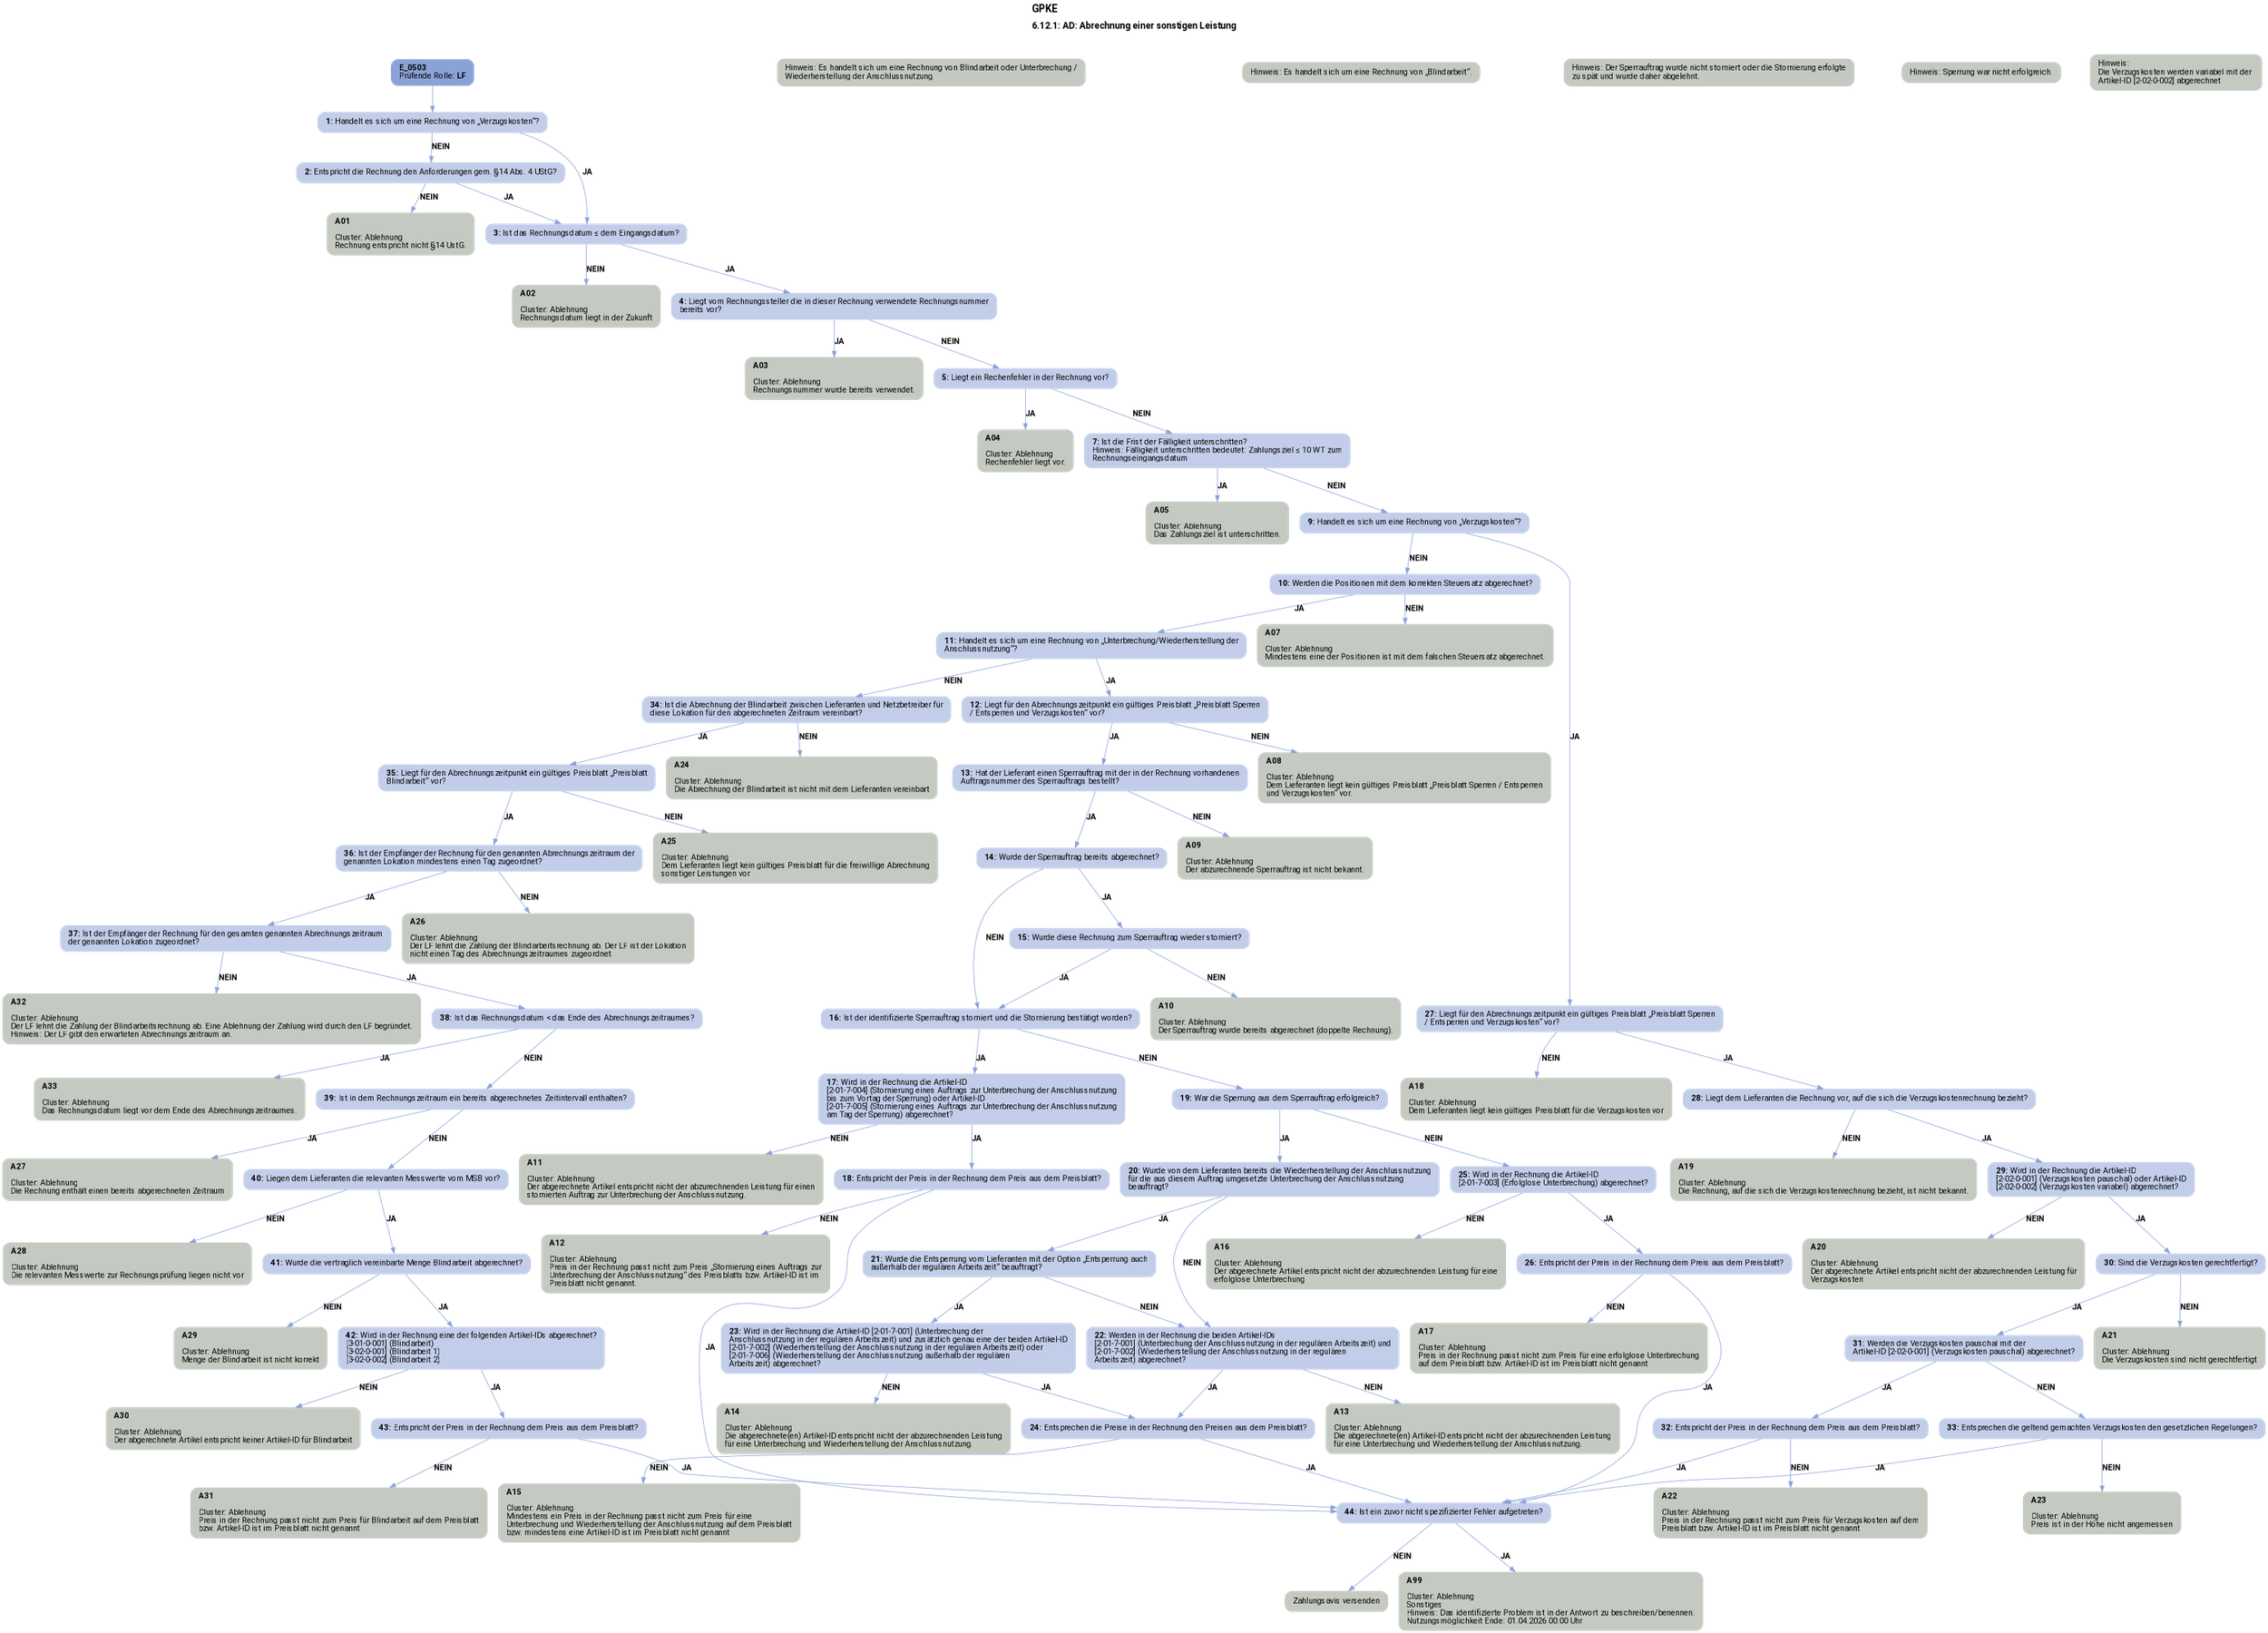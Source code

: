 digraph D {
    labelloc="t";
    label=<<B><FONT POINT-SIZE="18">GPKE</FONT></B><BR align="left"/><BR/><B><FONT POINT-SIZE="16">6.12.1: AD: Abrechnung einer sonstigen Leistung</FONT></B><BR align="left"/><BR/><BR/><BR/>>;
    ratio="compress";
    concentrate=true;
    pack=true;
    rankdir=TB;
    packmode="array";
    size="20,20";
    fontsize=12;
    "Start" [margin="0.2,0.12", shape=box, style="filled,rounded", penwidth=0.0, fillcolor="#8ba2d7", label=<<B>E_0503</B><BR align="left"/><FONT>Prüfende Rolle: <B>LF</B></FONT><BR align="center"/>>, fontname="Roboto, sans-serif"];
    "1" [margin="0.2,0.12", shape=box, style="filled,rounded", penwidth=0.0, fillcolor="#c2cee9", label=<<B>1: </B>Handelt es sich um eine Rechnung von „Verzugskosten“?<BR align="left"/>>, fontname="Roboto, sans-serif"];
    "2" [margin="0.2,0.12", shape=box, style="filled,rounded", penwidth=0.0, fillcolor="#c2cee9", label=<<B>2: </B>Entspricht die Rechnung den Anforderungen gem. §14 Abs. 4 UStG?<BR align="left"/>>, fontname="Roboto, sans-serif"];
    "A01" [margin="0.2,0.12", shape=box, style="filled,rounded", penwidth=0.0, fillcolor="#c4cac1", label=<<B>A01</B><BR align="left"/><BR align="left"/><FONT>Cluster: Ablehnung<BR align="left"/>Rechnung entspricht nicht §14 UstG.<BR align="left"/></FONT>>, fontname="Roboto, sans-serif"];
    "3" [margin="0.2,0.12", shape=box, style="filled,rounded", penwidth=0.0, fillcolor="#c2cee9", label=<<B>3: </B>Ist das Rechnungsdatum ≤ dem Eingangsdatum?<BR align="left"/>>, fontname="Roboto, sans-serif"];
    "A02" [margin="0.2,0.12", shape=box, style="filled,rounded", penwidth=0.0, fillcolor="#c4cac1", label=<<B>A02</B><BR align="left"/><BR align="left"/><FONT>Cluster: Ablehnung<BR align="left"/>Rechnungsdatum liegt in der Zukunft<BR align="left"/></FONT>>, fontname="Roboto, sans-serif"];
    "4" [margin="0.2,0.12", shape=box, style="filled,rounded", penwidth=0.0, fillcolor="#c2cee9", label=<<B>4: </B>Liegt vom Rechnungssteller die in dieser Rechnung verwendete Rechnungsnummer<BR align="left"/>bereits vor?<BR align="left"/>>, fontname="Roboto, sans-serif"];
    "A03" [margin="0.2,0.12", shape=box, style="filled,rounded", penwidth=0.0, fillcolor="#c4cac1", label=<<B>A03</B><BR align="left"/><BR align="left"/><FONT>Cluster: Ablehnung<BR align="left"/>Rechnungsnummer wurde bereits verwendet.<BR align="left"/></FONT>>, fontname="Roboto, sans-serif"];
    "5" [margin="0.2,0.12", shape=box, style="filled,rounded", penwidth=0.0, fillcolor="#c2cee9", label=<<B>5: </B>Liegt ein Rechenfehler in der Rechnung vor?<BR align="left"/>>, fontname="Roboto, sans-serif"];
    "A04" [margin="0.2,0.12", shape=box, style="filled,rounded", penwidth=0.0, fillcolor="#c4cac1", label=<<B>A04</B><BR align="left"/><BR align="left"/><FONT>Cluster: Ablehnung<BR align="left"/>Rechenfehler liegt vor.<BR align="left"/></FONT>>, fontname="Roboto, sans-serif"];
    "7" [margin="0.2,0.12", shape=box, style="filled,rounded", penwidth=0.0, fillcolor="#c2cee9", label=<<B>7: </B>Ist die Frist der Fälligkeit unterschritten?<BR align="left"/>Hinweis: Fälligkeit unterschritten bedeutet: Zahlungsziel ≤ 10 WT zum<BR align="left"/>Rechnungseingangsdatum<BR align="left"/>>, fontname="Roboto, sans-serif"];
    "A05" [margin="0.2,0.12", shape=box, style="filled,rounded", penwidth=0.0, fillcolor="#c4cac1", label=<<B>A05</B><BR align="left"/><BR align="left"/><FONT>Cluster: Ablehnung<BR align="left"/>Das Zahlungsziel ist unterschritten.<BR align="left"/></FONT>>, fontname="Roboto, sans-serif"];
    "9" [margin="0.2,0.12", shape=box, style="filled,rounded", penwidth=0.0, fillcolor="#c2cee9", label=<<B>9: </B>Handelt es sich um eine Rechnung von „Verzugskosten“?<BR align="left"/>>, fontname="Roboto, sans-serif"];
    "Hinweis: Es handelt sich um eine Rechnung von Blindarbeit oder Unterbrechung / Wiederherstellung der Anschlussnutzung." [margin="0.2,0.12", shape=box, style="filled,rounded", penwidth=0.0, fillcolor="#c4cac1", label=<<FONT>Hinweis: Es handelt sich um eine Rechnung von Blindarbeit oder Unterbrechung /<BR align="left"/>Wiederherstellung der Anschlussnutzung.<BR align="left"/></FONT>>, fontname="Roboto, sans-serif"];
    "10" [margin="0.2,0.12", shape=box, style="filled,rounded", penwidth=0.0, fillcolor="#c2cee9", label=<<B>10: </B>Werden die Positionen mit dem korrekten Steuersatz abgerechnet?<BR align="left"/>>, fontname="Roboto, sans-serif"];
    "A07" [margin="0.2,0.12", shape=box, style="filled,rounded", penwidth=0.0, fillcolor="#c4cac1", label=<<B>A07</B><BR align="left"/><BR align="left"/><FONT>Cluster: Ablehnung<BR align="left"/>Mindestens eine der Positionen ist mit dem falschen Steuersatz abgerechnet.<BR align="left"/></FONT>>, fontname="Roboto, sans-serif"];
    "11" [margin="0.2,0.12", shape=box, style="filled,rounded", penwidth=0.0, fillcolor="#c2cee9", label=<<B>11: </B>Handelt es sich um eine Rechnung von „Unterbrechung/Wiederherstellung der<BR align="left"/>Anschlussnutzung“?<BR align="left"/>>, fontname="Roboto, sans-serif"];
    "Hinweis: Es handelt sich um eine Rechnung von „Blindarbeit“." [margin="0.2,0.12", shape=box, style="filled,rounded", penwidth=0.0, fillcolor="#c4cac1", label=<<FONT>Hinweis: Es handelt sich um eine Rechnung von „Blindarbeit“.<BR align="left"/></FONT>>, fontname="Roboto, sans-serif"];
    "12" [margin="0.2,0.12", shape=box, style="filled,rounded", penwidth=0.0, fillcolor="#c2cee9", label=<<B>12: </B>Liegt für den Abrechnungszeitpunkt ein gültiges Preisblatt „Preisblatt Sperren<BR align="left"/>/ Entsperren und Verzugskosten“ vor?<BR align="left"/>>, fontname="Roboto, sans-serif"];
    "A08" [margin="0.2,0.12", shape=box, style="filled,rounded", penwidth=0.0, fillcolor="#c4cac1", label=<<B>A08</B><BR align="left"/><BR align="left"/><FONT>Cluster: Ablehnung<BR align="left"/>Dem Lieferanten liegt kein gültiges Preisblatt „Preisblatt Sperren / Entsperren<BR align="left"/>und Verzugskosten“ vor.<BR align="left"/></FONT>>, fontname="Roboto, sans-serif"];
    "13" [margin="0.2,0.12", shape=box, style="filled,rounded", penwidth=0.0, fillcolor="#c2cee9", label=<<B>13: </B>Hat der Lieferant einen Sperrauftrag mit der in der Rechnung vorhandenen<BR align="left"/>Auftragsnummer des Sperrauftrags bestellt?<BR align="left"/>>, fontname="Roboto, sans-serif"];
    "A09" [margin="0.2,0.12", shape=box, style="filled,rounded", penwidth=0.0, fillcolor="#c4cac1", label=<<B>A09</B><BR align="left"/><BR align="left"/><FONT>Cluster: Ablehnung<BR align="left"/>Der abzurechnende Sperrauftrag ist nicht bekannt.<BR align="left"/></FONT>>, fontname="Roboto, sans-serif"];
    "14" [margin="0.2,0.12", shape=box, style="filled,rounded", penwidth=0.0, fillcolor="#c2cee9", label=<<B>14: </B>Wurde der Sperrauftrag bereits abgerechnet?<BR align="left"/>>, fontname="Roboto, sans-serif"];
    "15" [margin="0.2,0.12", shape=box, style="filled,rounded", penwidth=0.0, fillcolor="#c2cee9", label=<<B>15: </B>Wurde diese Rechnung zum Sperrauftrag wieder storniert?<BR align="left"/>>, fontname="Roboto, sans-serif"];
    "A10" [margin="0.2,0.12", shape=box, style="filled,rounded", penwidth=0.0, fillcolor="#c4cac1", label=<<B>A10</B><BR align="left"/><BR align="left"/><FONT>Cluster: Ablehnung<BR align="left"/>Der Sperrauftrag wurde bereits abgerechnet (doppelte Rechnung).<BR align="left"/></FONT>>, fontname="Roboto, sans-serif"];
    "16" [margin="0.2,0.12", shape=box, style="filled,rounded", penwidth=0.0, fillcolor="#c2cee9", label=<<B>16: </B>Ist der identifizierte Sperrauftrag storniert und die Stornierung bestätigt worden?<BR align="left"/>>, fontname="Roboto, sans-serif"];
    "Hinweis: Der Sperrauftrag wurde nicht storniert oder die Stornierung erfolgte zu spät und wurde daher abgelehnt." [margin="0.2,0.12", shape=box, style="filled,rounded", penwidth=0.0, fillcolor="#c4cac1", label=<<FONT>Hinweis: Der Sperrauftrag wurde nicht storniert oder die Stornierung erfolgte<BR align="left"/>zu spät und wurde daher abgelehnt.<BR align="left"/></FONT>>, fontname="Roboto, sans-serif"];
    "17" [margin="0.2,0.12", shape=box, style="filled,rounded", penwidth=0.0, fillcolor="#c2cee9", label=<<B>17: </B>Wird in der Rechnung die Artikel-ID<BR align="left"/>[2-01-7-004] (Stornierung eines Auftrags zur Unterbrechung der Anschlussnutzung<BR align="left"/>bis zum Vortag der Sperrung) oder Artikel-ID<BR align="left"/>[2-01-7-005] (Stornierung eines Auftrags zur Unterbrechung der Anschlussnutzung<BR align="left"/>am Tag der Sperrung) abgerechnet?<BR align="left"/>>, fontname="Roboto, sans-serif"];
    "A11" [margin="0.2,0.12", shape=box, style="filled,rounded", penwidth=0.0, fillcolor="#c4cac1", label=<<B>A11</B><BR align="left"/><BR align="left"/><FONT>Cluster: Ablehnung<BR align="left"/>Der abgerechnete Artikel entspricht nicht der abzurechnenden Leistung für einen<BR align="left"/>stornierten Auftrag zur Unterbrechung der Anschlussnutzung.<BR align="left"/></FONT>>, fontname="Roboto, sans-serif"];
    "18" [margin="0.2,0.12", shape=box, style="filled,rounded", penwidth=0.0, fillcolor="#c2cee9", label=<<B>18: </B>Entspricht der Preis in der Rechnung dem Preis aus dem Preisblatt?<BR align="left"/>>, fontname="Roboto, sans-serif"];
    "A12" [margin="0.2,0.12", shape=box, style="filled,rounded", penwidth=0.0, fillcolor="#c4cac1", label=<<B>A12</B><BR align="left"/><BR align="left"/><FONT>Cluster: Ablehnung<BR align="left"/>Preis in der Rechnung passt nicht zum Preis „Stornierung eines Auftrags zur<BR align="left"/>Unterbrechung der Anschlussnutzung“ des Preisblatts bzw. Artikel-ID ist im<BR align="left"/>Preisblatt nicht genannt.<BR align="left"/></FONT>>, fontname="Roboto, sans-serif"];
    "19" [margin="0.2,0.12", shape=box, style="filled,rounded", penwidth=0.0, fillcolor="#c2cee9", label=<<B>19: </B>War die Sperrung aus dem Sperrauftrag erfolgreich?<BR align="left"/>>, fontname="Roboto, sans-serif"];
    "Hinweis: Sperrung war nicht erfolgreich." [margin="0.2,0.12", shape=box, style="filled,rounded", penwidth=0.0, fillcolor="#c4cac1", label=<<FONT>Hinweis: Sperrung war nicht erfolgreich.<BR align="left"/></FONT>>, fontname="Roboto, sans-serif"];
    "20" [margin="0.2,0.12", shape=box, style="filled,rounded", penwidth=0.0, fillcolor="#c2cee9", label=<<B>20: </B>Wurde von dem Lieferanten bereits die Wiederherstellung der Anschlussnutzung<BR align="left"/>für die aus diesem Auftrag umgesetzte Unterbrechung der Anschlussnutzung<BR align="left"/>beauftragt?<BR align="left"/>>, fontname="Roboto, sans-serif"];
    "21" [margin="0.2,0.12", shape=box, style="filled,rounded", penwidth=0.0, fillcolor="#c2cee9", label=<<B>21: </B>Wurde die Entsperrung vom Lieferanten mit der Option „Entsperrung auch<BR align="left"/>außerhalb der regulären Arbeitszeit“ beauftragt?<BR align="left"/>>, fontname="Roboto, sans-serif"];
    "22" [margin="0.2,0.12", shape=box, style="filled,rounded", penwidth=0.0, fillcolor="#c2cee9", label=<<B>22: </B>Werden in der Rechnung die beiden Artikel-IDs<BR align="left"/>[2-01-7-001] (Unterbrechung der Anschlussnutzung in der regulären Arbeitszeit) und<BR align="left"/>[2-01-7-002] (Wiederherstellung der Anschlussnutzung in der regulären<BR align="left"/>Arbeitszeit) abgerechnet?<BR align="left"/>>, fontname="Roboto, sans-serif"];
    "A13" [margin="0.2,0.12", shape=box, style="filled,rounded", penwidth=0.0, fillcolor="#c4cac1", label=<<B>A13</B><BR align="left"/><BR align="left"/><FONT>Cluster: Ablehnung<BR align="left"/>Die abgerechnete(en) Artikel-ID entspricht nicht der abzurechnenden Leistung<BR align="left"/>für eine Unterbrechung und Wiederherstellung der Anschlussnutzung.<BR align="left"/></FONT>>, fontname="Roboto, sans-serif"];
    "23" [margin="0.2,0.12", shape=box, style="filled,rounded", penwidth=0.0, fillcolor="#c2cee9", label=<<B>23: </B>Wird in der Rechnung die Artikel-ID [2-01-7-001] (Unterbrechung der<BR align="left"/>Anschlussnutzung in der regulären Arbeitszeit) und zusätzlich genau eine der beiden Artikel-ID<BR align="left"/>[2-01-7-002] (Wiederherstellung der Anschlussnutzung in der regulären Arbeitszeit) oder<BR align="left"/>[2-01-7-006] (Wiederherstellung der Anschlussnutzung außerhalb der regulären<BR align="left"/>Arbeitszeit) abgerechnet?<BR align="left"/>>, fontname="Roboto, sans-serif"];
    "A14" [margin="0.2,0.12", shape=box, style="filled,rounded", penwidth=0.0, fillcolor="#c4cac1", label=<<B>A14</B><BR align="left"/><BR align="left"/><FONT>Cluster: Ablehnung<BR align="left"/>Die abgerechnete(en) Artikel-ID entspricht nicht der abzurechnenden Leistung<BR align="left"/>für eine Unterbrechung und Wiederherstellung der Anschlussnutzung.<BR align="left"/></FONT>>, fontname="Roboto, sans-serif"];
    "24" [margin="0.2,0.12", shape=box, style="filled,rounded", penwidth=0.0, fillcolor="#c2cee9", label=<<B>24: </B>Entsprechen die Preise in der Rechnung den Preisen aus dem Preisblatt?<BR align="left"/>>, fontname="Roboto, sans-serif"];
    "A15" [margin="0.2,0.12", shape=box, style="filled,rounded", penwidth=0.0, fillcolor="#c4cac1", label=<<B>A15</B><BR align="left"/><BR align="left"/><FONT>Cluster: Ablehnung<BR align="left"/>Mindestens ein Preis in der Rechnung passt nicht zum Preis für eine<BR align="left"/>Unterbrechung und Wiederherstellung der Anschlussnutzung auf dem Preisblatt<BR align="left"/>bzw. mindestens eine Artikel-ID ist im Preisblatt nicht genannt<BR align="left"/></FONT>>, fontname="Roboto, sans-serif"];
    "25" [margin="0.2,0.12", shape=box, style="filled,rounded", penwidth=0.0, fillcolor="#c2cee9", label=<<B>25: </B>Wird in der Rechnung die Artikel-ID<BR align="left"/>[2-01-7-003] (Erfolglose Unterbrechung) abgerechnet?<BR align="left"/>>, fontname="Roboto, sans-serif"];
    "A16" [margin="0.2,0.12", shape=box, style="filled,rounded", penwidth=0.0, fillcolor="#c4cac1", label=<<B>A16</B><BR align="left"/><BR align="left"/><FONT>Cluster: Ablehnung<BR align="left"/>Der abgerechnete Artikel entspricht nicht der abzurechnenden Leistung für eine<BR align="left"/>erfolglose Unterbrechung<BR align="left"/></FONT>>, fontname="Roboto, sans-serif"];
    "26" [margin="0.2,0.12", shape=box, style="filled,rounded", penwidth=0.0, fillcolor="#c2cee9", label=<<B>26: </B>Entspricht der Preis in der Rechnung dem Preis aus dem Preisblatt?<BR align="left"/>>, fontname="Roboto, sans-serif"];
    "A17" [margin="0.2,0.12", shape=box, style="filled,rounded", penwidth=0.0, fillcolor="#c4cac1", label=<<B>A17</B><BR align="left"/><BR align="left"/><FONT>Cluster: Ablehnung<BR align="left"/>Preis in der Rechnung passt nicht zum Preis für eine erfolglose Unterbrechung<BR align="left"/>auf dem Preisblatt bzw. Artikel-ID ist im Preisblatt nicht genannt<BR align="left"/></FONT>>, fontname="Roboto, sans-serif"];
    "27" [margin="0.2,0.12", shape=box, style="filled,rounded", penwidth=0.0, fillcolor="#c2cee9", label=<<B>27: </B>Liegt für den Abrechnungszeitpunkt ein gültiges Preisblatt „Preisblatt Sperren<BR align="left"/>/ Entsperren und Verzugskosten“ vor?<BR align="left"/>>, fontname="Roboto, sans-serif"];
    "A18" [margin="0.2,0.12", shape=box, style="filled,rounded", penwidth=0.0, fillcolor="#c4cac1", label=<<B>A18</B><BR align="left"/><BR align="left"/><FONT>Cluster: Ablehnung<BR align="left"/>Dem Lieferanten liegt kein gültiges Preisblatt für die Verzugskosten vor<BR align="left"/></FONT>>, fontname="Roboto, sans-serif"];
    "28" [margin="0.2,0.12", shape=box, style="filled,rounded", penwidth=0.0, fillcolor="#c2cee9", label=<<B>28: </B>Liegt dem Lieferanten die Rechnung vor, auf die sich die Verzugskostenrechnung bezieht?<BR align="left"/>>, fontname="Roboto, sans-serif"];
    "A19" [margin="0.2,0.12", shape=box, style="filled,rounded", penwidth=0.0, fillcolor="#c4cac1", label=<<B>A19</B><BR align="left"/><BR align="left"/><FONT>Cluster: Ablehnung<BR align="left"/>Die Rechnung, auf die sich die Verzugskostenrechnung bezieht, ist nicht bekannt.<BR align="left"/></FONT>>, fontname="Roboto, sans-serif"];
    "29" [margin="0.2,0.12", shape=box, style="filled,rounded", penwidth=0.0, fillcolor="#c2cee9", label=<<B>29: </B>Wird in der Rechnung die Artikel-ID<BR align="left"/>[2-02-0-001] (Verzugskosten pauschal) oder Artikel-ID<BR align="left"/>[2-02-0-002] (Verzugskosten variabel) abgerechnet?<BR align="left"/>>, fontname="Roboto, sans-serif"];
    "A20" [margin="0.2,0.12", shape=box, style="filled,rounded", penwidth=0.0, fillcolor="#c4cac1", label=<<B>A20</B><BR align="left"/><BR align="left"/><FONT>Cluster: Ablehnung<BR align="left"/>Der abgerechnete Artikel entspricht nicht der abzurechnenden Leistung für<BR align="left"/>Verzugskosten<BR align="left"/></FONT>>, fontname="Roboto, sans-serif"];
    "30" [margin="0.2,0.12", shape=box, style="filled,rounded", penwidth=0.0, fillcolor="#c2cee9", label=<<B>30: </B>Sind die Verzugskosten gerechtfertigt?<BR align="left"/>>, fontname="Roboto, sans-serif"];
    "A21" [margin="0.2,0.12", shape=box, style="filled,rounded", penwidth=0.0, fillcolor="#c4cac1", label=<<B>A21</B><BR align="left"/><BR align="left"/><FONT>Cluster: Ablehnung<BR align="left"/>Die Verzugskosten sind nicht gerechtfertigt<BR align="left"/></FONT>>, fontname="Roboto, sans-serif"];
    "31" [margin="0.2,0.12", shape=box, style="filled,rounded", penwidth=0.0, fillcolor="#c2cee9", label=<<B>31: </B>Werden die Verzugskosten pauschal mit der<BR align="left"/>Artikel-ID [2-02-0-001] (Verzugskosten pauschal) abgerechnet?<BR align="left"/>>, fontname="Roboto, sans-serif"];
    "Hinweis:
Die Verzugskosten werden variabel mit der 
Artikel-ID [2-02-0-002] abgerechnet" [margin="0.2,0.12", shape=box, style="filled,rounded", penwidth=0.0, fillcolor="#c4cac1", label=<<FONT>Hinweis:<BR align="left"/>Die Verzugskosten werden variabel mit der <BR align="left"/>Artikel-ID [2-02-0-002] abgerechnet<BR align="left"/></FONT>>, fontname="Roboto, sans-serif"];
    "32" [margin="0.2,0.12", shape=box, style="filled,rounded", penwidth=0.0, fillcolor="#c2cee9", label=<<B>32: </B>Entspricht der Preis in der Rechnung dem Preis aus dem Preisblatt?<BR align="left"/>>, fontname="Roboto, sans-serif"];
    "A22" [margin="0.2,0.12", shape=box, style="filled,rounded", penwidth=0.0, fillcolor="#c4cac1", label=<<B>A22</B><BR align="left"/><BR align="left"/><FONT>Cluster: Ablehnung<BR align="left"/>Preis in der Rechnung passt nicht zum Preis für Verzugskosten auf dem<BR align="left"/>Preisblatt bzw. Artikel-ID ist im Preisblatt nicht genannt<BR align="left"/></FONT>>, fontname="Roboto, sans-serif"];
    "33" [margin="0.2,0.12", shape=box, style="filled,rounded", penwidth=0.0, fillcolor="#c2cee9", label=<<B>33: </B>Entsprechen die geltend gemachten Verzugskosten den gesetzlichen Regelungen?<BR align="left"/>>, fontname="Roboto, sans-serif"];
    "A23" [margin="0.2,0.12", shape=box, style="filled,rounded", penwidth=0.0, fillcolor="#c4cac1", label=<<B>A23</B><BR align="left"/><BR align="left"/><FONT>Cluster: Ablehnung<BR align="left"/>Preis ist in der Höhe nicht angemessen<BR align="left"/></FONT>>, fontname="Roboto, sans-serif"];
    "34" [margin="0.2,0.12", shape=box, style="filled,rounded", penwidth=0.0, fillcolor="#c2cee9", label=<<B>34: </B>Ist die Abrechnung der Blindarbeit zwischen Lieferanten und Netzbetreiber für<BR align="left"/>diese Lokation für den abgerechneten Zeitraum vereinbart?<BR align="left"/>>, fontname="Roboto, sans-serif"];
    "A24" [margin="0.2,0.12", shape=box, style="filled,rounded", penwidth=0.0, fillcolor="#c4cac1", label=<<B>A24</B><BR align="left"/><BR align="left"/><FONT>Cluster: Ablehnung<BR align="left"/>Die Abrechnung der Blindarbeit ist nicht mit dem Lieferanten vereinbart<BR align="left"/></FONT>>, fontname="Roboto, sans-serif"];
    "35" [margin="0.2,0.12", shape=box, style="filled,rounded", penwidth=0.0, fillcolor="#c2cee9", label=<<B>35: </B>Liegt für den Abrechnungszeitpunkt ein gültiges Preisblatt „Preisblatt<BR align="left"/>Blindarbeit“ vor?<BR align="left"/>>, fontname="Roboto, sans-serif"];
    "A25" [margin="0.2,0.12", shape=box, style="filled,rounded", penwidth=0.0, fillcolor="#c4cac1", label=<<B>A25</B><BR align="left"/><BR align="left"/><FONT>Cluster: Ablehnung<BR align="left"/>Dem Lieferanten liegt kein gültiges Preisblatt für die freiwillige Abrechnung<BR align="left"/>sonstiger Leistungen vor<BR align="left"/></FONT>>, fontname="Roboto, sans-serif"];
    "36" [margin="0.2,0.12", shape=box, style="filled,rounded", penwidth=0.0, fillcolor="#c2cee9", label=<<B>36: </B>Ist der Empfänger der Rechnung für den genannten Abrechnungszeitraum der<BR align="left"/>genannten Lokation mindestens einen Tag zugeordnet?<BR align="left"/>>, fontname="Roboto, sans-serif"];
    "A26" [margin="0.2,0.12", shape=box, style="filled,rounded", penwidth=0.0, fillcolor="#c4cac1", label=<<B>A26</B><BR align="left"/><BR align="left"/><FONT>Cluster: Ablehnung<BR align="left"/>Der LF lehnt die Zahlung der Blindarbeitsrechnung ab. Der LF ist der Lokation<BR align="left"/>nicht einen Tag des Abrechnungszeitraumes zugeordnet.<BR align="left"/></FONT>>, fontname="Roboto, sans-serif"];
    "37" [margin="0.2,0.12", shape=box, style="filled,rounded", penwidth=0.0, fillcolor="#c2cee9", label=<<B>37: </B>Ist der Empfänger der Rechnung für den gesamten genannten Abrechnungszeitraum<BR align="left"/>der genannten Lokation zugeordnet?<BR align="left"/>>, fontname="Roboto, sans-serif"];
    "A32" [margin="0.2,0.12", shape=box, style="filled,rounded", penwidth=0.0, fillcolor="#c4cac1", label=<<B>A32</B><BR align="left"/><BR align="left"/><FONT>Cluster: Ablehnung<BR align="left"/>Der LF lehnt die Zahlung der Blindarbeitsrechnung ab. Eine Ablehnung der Zahlung wird durch den LF begründet.<BR align="left"/>Hinweis: Der LF gibt den erwarteten Abrechnungszeitraum an.<BR align="left"/></FONT>>, fontname="Roboto, sans-serif"];
    "38" [margin="0.2,0.12", shape=box, style="filled,rounded", penwidth=0.0, fillcolor="#c2cee9", label=<<B>38: </B>Ist das Rechnungsdatum &lt; das Ende des Abrechnungszeitraumes?<BR align="left"/>>, fontname="Roboto, sans-serif"];
    "A33" [margin="0.2,0.12", shape=box, style="filled,rounded", penwidth=0.0, fillcolor="#c4cac1", label=<<B>A33</B><BR align="left"/><BR align="left"/><FONT>Cluster: Ablehnung<BR align="left"/>Das Rechnungsdatum liegt vor dem Ende des Abrechnungszeitraumes.<BR align="left"/></FONT>>, fontname="Roboto, sans-serif"];
    "39" [margin="0.2,0.12", shape=box, style="filled,rounded", penwidth=0.0, fillcolor="#c2cee9", label=<<B>39: </B>Ist in dem Rechnungszeitraum ein bereits abgerechnetes Zeitintervall enthalten?<BR align="left"/>>, fontname="Roboto, sans-serif"];
    "A27" [margin="0.2,0.12", shape=box, style="filled,rounded", penwidth=0.0, fillcolor="#c4cac1", label=<<B>A27</B><BR align="left"/><BR align="left"/><FONT>Cluster: Ablehnung<BR align="left"/>Die Rechnung enthält einen bereits abgerechneten Zeitraum<BR align="left"/></FONT>>, fontname="Roboto, sans-serif"];
    "40" [margin="0.2,0.12", shape=box, style="filled,rounded", penwidth=0.0, fillcolor="#c2cee9", label=<<B>40: </B>Liegen dem Lieferanten die relevanten Messwerte vom MSB vor?<BR align="left"/>>, fontname="Roboto, sans-serif"];
    "A28" [margin="0.2,0.12", shape=box, style="filled,rounded", penwidth=0.0, fillcolor="#c4cac1", label=<<B>A28</B><BR align="left"/><BR align="left"/><FONT>Cluster: Ablehnung<BR align="left"/>Die relevanten Messwerte zur Rechnungsprüfung liegen nicht vor<BR align="left"/></FONT>>, fontname="Roboto, sans-serif"];
    "41" [margin="0.2,0.12", shape=box, style="filled,rounded", penwidth=0.0, fillcolor="#c2cee9", label=<<B>41: </B>Wurde die vertraglich vereinbarte Menge Blindarbeit abgerechnet?<BR align="left"/>>, fontname="Roboto, sans-serif"];
    "A29" [margin="0.2,0.12", shape=box, style="filled,rounded", penwidth=0.0, fillcolor="#c4cac1", label=<<B>A29</B><BR align="left"/><BR align="left"/><FONT>Cluster: Ablehnung<BR align="left"/>Menge der Blindarbeit ist nicht korrekt<BR align="left"/></FONT>>, fontname="Roboto, sans-serif"];
    "42" [margin="0.2,0.12", shape=box, style="filled,rounded", penwidth=0.0, fillcolor="#c2cee9", label=<<B>42: </B>Wird in der Rechnung eine der folgenden Artikel-IDs abgerechnet?<BR align="left"/>[3-01-0-001] (Blindarbeit)<BR align="left"/>[3-02-0-001] (Blindarbeit 1)<BR align="left"/>[3-02-0-002] (Blindarbeit 2)<BR align="left"/>>, fontname="Roboto, sans-serif"];
    "A30" [margin="0.2,0.12", shape=box, style="filled,rounded", penwidth=0.0, fillcolor="#c4cac1", label=<<B>A30</B><BR align="left"/><BR align="left"/><FONT>Cluster: Ablehnung<BR align="left"/>Der abgerechnete Artikel entspricht keiner Artikel-ID für Blindarbeit<BR align="left"/></FONT>>, fontname="Roboto, sans-serif"];
    "43" [margin="0.2,0.12", shape=box, style="filled,rounded", penwidth=0.0, fillcolor="#c2cee9", label=<<B>43: </B>Entspricht der Preis in der Rechnung dem Preis aus dem Preisblatt?<BR align="left"/>>, fontname="Roboto, sans-serif"];
    "A31" [margin="0.2,0.12", shape=box, style="filled,rounded", penwidth=0.0, fillcolor="#c4cac1", label=<<B>A31</B><BR align="left"/><BR align="left"/><FONT>Cluster: Ablehnung<BR align="left"/>Preis in der Rechnung passt nicht zum Preis für Blindarbeit auf dem Preisblatt<BR align="left"/>bzw. Artikel-ID ist im Preisblatt nicht genannt<BR align="left"/></FONT>>, fontname="Roboto, sans-serif"];
    "44" [margin="0.2,0.12", shape=box, style="filled,rounded", penwidth=0.0, fillcolor="#c2cee9", label=<<B>44: </B>Ist ein zuvor nicht spezifizierter Fehler aufgetreten?<BR align="left"/>>, fontname="Roboto, sans-serif"];
    "Zahlungsavis versenden" [margin="0.2,0.12", shape=box, style="filled,rounded", penwidth=0.0, fillcolor="#c4cac1", label=<<FONT>Zahlungsavis versenden<BR align="left"/></FONT>>, fontname="Roboto, sans-serif"];
    "A99" [margin="0.2,0.12", shape=box, style="filled,rounded", penwidth=0.0, fillcolor="#c4cac1", label=<<B>A99</B><BR align="left"/><BR align="left"/><FONT>Cluster: Ablehnung<BR align="left"/>Sonstiges<BR align="left"/>Hinweis: Das identifizierte Problem ist in der Antwort zu beschreiben/benennen.<BR align="left"/>Nutzungsmöglichkeit Ende: 01.04.2026 00:00 Uhr<BR align="left"/></FONT>>, fontname="Roboto, sans-serif"];

    "Start" -> "1" [color="#88a0d6"];
    "1" -> "3" [label=<<B>JA</B>>, color="#88a0d6", fontname="Roboto, sans-serif"];
    "1" -> "2" [label=<<B>NEIN</B>>, color="#88a0d6", fontname="Roboto, sans-serif"];
    "2" -> "A01" [label=<<B>NEIN</B>>, color="#88a0d6", fontname="Roboto, sans-serif"];
    "2" -> "3" [label=<<B>JA</B>>, color="#88a0d6", fontname="Roboto, sans-serif"];
    "3" -> "A02" [label=<<B>NEIN</B>>, color="#88a0d6", fontname="Roboto, sans-serif"];
    "3" -> "4" [label=<<B>JA</B>>, color="#88a0d6", fontname="Roboto, sans-serif"];
    "4" -> "A03" [label=<<B>JA</B>>, color="#88a0d6", fontname="Roboto, sans-serif"];
    "4" -> "5" [label=<<B>NEIN</B>>, color="#88a0d6", fontname="Roboto, sans-serif"];
    "5" -> "A04" [label=<<B>JA</B>>, color="#88a0d6", fontname="Roboto, sans-serif"];
    "5" -> "7" [label=<<B>NEIN</B>>, color="#88a0d6", fontname="Roboto, sans-serif"];
    "7" -> "A05" [label=<<B>JA</B>>, color="#88a0d6", fontname="Roboto, sans-serif"];
    "7" -> "9" [label=<<B>NEIN</B>>, color="#88a0d6", fontname="Roboto, sans-serif"];
    "9" -> "27" [label=<<B>JA</B>>, color="#88a0d6", fontname="Roboto, sans-serif"];
    "9" -> "10" [label=<<B>NEIN</B>>, color="#88a0d6", fontname="Roboto, sans-serif"];
    "10" -> "A07" [label=<<B>NEIN</B>>, color="#88a0d6", fontname="Roboto, sans-serif"];
    "10" -> "11" [label=<<B>JA</B>>, color="#88a0d6", fontname="Roboto, sans-serif"];
    "11" -> "12" [label=<<B>JA</B>>, color="#88a0d6", fontname="Roboto, sans-serif"];
    "11" -> "34" [label=<<B>NEIN</B>>, color="#88a0d6", fontname="Roboto, sans-serif"];
    "12" -> "A08" [label=<<B>NEIN</B>>, color="#88a0d6", fontname="Roboto, sans-serif"];
    "12" -> "13" [label=<<B>JA</B>>, color="#88a0d6", fontname="Roboto, sans-serif"];
    "13" -> "A09" [label=<<B>NEIN</B>>, color="#88a0d6", fontname="Roboto, sans-serif"];
    "13" -> "14" [label=<<B>JA</B>>, color="#88a0d6", fontname="Roboto, sans-serif"];
    "14" -> "15" [label=<<B>JA</B>>, color="#88a0d6", fontname="Roboto, sans-serif"];
    "14" -> "16" [label=<<B>NEIN</B>>, color="#88a0d6", fontname="Roboto, sans-serif"];
    "15" -> "A10" [label=<<B>NEIN</B>>, color="#88a0d6", fontname="Roboto, sans-serif"];
    "15" -> "16" [label=<<B>JA</B>>, color="#88a0d6", fontname="Roboto, sans-serif"];
    "16" -> "17" [label=<<B>JA</B>>, color="#88a0d6", fontname="Roboto, sans-serif"];
    "16" -> "19" [label=<<B>NEIN</B>>, color="#88a0d6", fontname="Roboto, sans-serif"];
    "17" -> "A11" [label=<<B>NEIN</B>>, color="#88a0d6", fontname="Roboto, sans-serif"];
    "17" -> "18" [label=<<B>JA</B>>, color="#88a0d6", fontname="Roboto, sans-serif"];
    "18" -> "A12" [label=<<B>NEIN</B>>, color="#88a0d6", fontname="Roboto, sans-serif"];
    "18" -> "44" [label=<<B>JA</B>>, color="#88a0d6", fontname="Roboto, sans-serif"];
    "19" -> "20" [label=<<B>JA</B>>, color="#88a0d6", fontname="Roboto, sans-serif"];
    "19" -> "25" [label=<<B>NEIN</B>>, color="#88a0d6", fontname="Roboto, sans-serif"];
    "20" -> "21" [label=<<B>JA</B>>, color="#88a0d6", fontname="Roboto, sans-serif"];
    "20" -> "22" [label=<<B>NEIN</B>>, color="#88a0d6", fontname="Roboto, sans-serif"];
    "21" -> "23" [label=<<B>JA</B>>, color="#88a0d6", fontname="Roboto, sans-serif"];
    "21" -> "22" [label=<<B>NEIN</B>>, color="#88a0d6", fontname="Roboto, sans-serif"];
    "22" -> "A13" [label=<<B>NEIN</B>>, color="#88a0d6", fontname="Roboto, sans-serif"];
    "22" -> "24" [label=<<B>JA</B>>, color="#88a0d6", fontname="Roboto, sans-serif"];
    "23" -> "A14" [label=<<B>NEIN</B>>, color="#88a0d6", fontname="Roboto, sans-serif"];
    "23" -> "24" [label=<<B>JA</B>>, color="#88a0d6", fontname="Roboto, sans-serif"];
    "24" -> "A15" [label=<<B>NEIN</B>>, color="#88a0d6", fontname="Roboto, sans-serif"];
    "24" -> "44" [label=<<B>JA</B>>, color="#88a0d6", fontname="Roboto, sans-serif"];
    "25" -> "A16" [label=<<B>NEIN</B>>, color="#88a0d6", fontname="Roboto, sans-serif"];
    "25" -> "26" [label=<<B>JA</B>>, color="#88a0d6", fontname="Roboto, sans-serif"];
    "26" -> "A17" [label=<<B>NEIN</B>>, color="#88a0d6", fontname="Roboto, sans-serif"];
    "26" -> "44" [label=<<B>JA</B>>, color="#88a0d6", fontname="Roboto, sans-serif"];
    "27" -> "A18" [label=<<B>NEIN</B>>, color="#88a0d6", fontname="Roboto, sans-serif"];
    "27" -> "28" [label=<<B>JA</B>>, color="#88a0d6", fontname="Roboto, sans-serif"];
    "28" -> "A19" [label=<<B>NEIN</B>>, color="#88a0d6", fontname="Roboto, sans-serif"];
    "28" -> "29" [label=<<B>JA</B>>, color="#88a0d6", fontname="Roboto, sans-serif"];
    "29" -> "A20" [label=<<B>NEIN</B>>, color="#88a0d6", fontname="Roboto, sans-serif"];
    "29" -> "30" [label=<<B>JA</B>>, color="#88a0d6", fontname="Roboto, sans-serif"];
    "30" -> "A21" [label=<<B>NEIN</B>>, color="#88a0d6", fontname="Roboto, sans-serif"];
    "30" -> "31" [label=<<B>JA</B>>, color="#88a0d6", fontname="Roboto, sans-serif"];
    "31" -> "33" [label=<<B>NEIN</B>>, color="#88a0d6", fontname="Roboto, sans-serif"];
    "31" -> "32" [label=<<B>JA</B>>, color="#88a0d6", fontname="Roboto, sans-serif"];
    "32" -> "A22" [label=<<B>NEIN</B>>, color="#88a0d6", fontname="Roboto, sans-serif"];
    "32" -> "44" [label=<<B>JA</B>>, color="#88a0d6", fontname="Roboto, sans-serif"];
    "33" -> "A23" [label=<<B>NEIN</B>>, color="#88a0d6", fontname="Roboto, sans-serif"];
    "33" -> "44" [label=<<B>JA</B>>, color="#88a0d6", fontname="Roboto, sans-serif"];
    "34" -> "A24" [label=<<B>NEIN</B>>, color="#88a0d6", fontname="Roboto, sans-serif"];
    "34" -> "35" [label=<<B>JA</B>>, color="#88a0d6", fontname="Roboto, sans-serif"];
    "35" -> "A25" [label=<<B>NEIN</B>>, color="#88a0d6", fontname="Roboto, sans-serif"];
    "35" -> "36" [label=<<B>JA</B>>, color="#88a0d6", fontname="Roboto, sans-serif"];
    "36" -> "A26" [label=<<B>NEIN</B>>, color="#88a0d6", fontname="Roboto, sans-serif"];
    "36" -> "37" [label=<<B>JA</B>>, color="#88a0d6", fontname="Roboto, sans-serif"];
    "37" -> "A32" [label=<<B>NEIN</B>>, color="#88a0d6", fontname="Roboto, sans-serif"];
    "37" -> "38" [label=<<B>JA</B>>, color="#88a0d6", fontname="Roboto, sans-serif"];
    "38" -> "A33" [label=<<B>JA</B>>, color="#88a0d6", fontname="Roboto, sans-serif"];
    "38" -> "39" [label=<<B>NEIN</B>>, color="#88a0d6", fontname="Roboto, sans-serif"];
    "39" -> "A27" [label=<<B>JA</B>>, color="#88a0d6", fontname="Roboto, sans-serif"];
    "39" -> "40" [label=<<B>NEIN</B>>, color="#88a0d6", fontname="Roboto, sans-serif"];
    "40" -> "A28" [label=<<B>NEIN</B>>, color="#88a0d6", fontname="Roboto, sans-serif"];
    "40" -> "41" [label=<<B>JA</B>>, color="#88a0d6", fontname="Roboto, sans-serif"];
    "41" -> "A29" [label=<<B>NEIN</B>>, color="#88a0d6", fontname="Roboto, sans-serif"];
    "41" -> "42" [label=<<B>JA</B>>, color="#88a0d6", fontname="Roboto, sans-serif"];
    "42" -> "A30" [label=<<B>NEIN</B>>, color="#88a0d6", fontname="Roboto, sans-serif"];
    "42" -> "43" [label=<<B>JA</B>>, color="#88a0d6", fontname="Roboto, sans-serif"];
    "43" -> "A31" [label=<<B>NEIN</B>>, color="#88a0d6", fontname="Roboto, sans-serif"];
    "43" -> "44" [label=<<B>JA</B>>, color="#88a0d6", fontname="Roboto, sans-serif"];
    "44" -> "Zahlungsavis versenden" [label=<<B>NEIN</B>>, color="#88a0d6", fontname="Roboto, sans-serif"];
    "44" -> "A99" [label=<<B>JA</B>>, color="#88a0d6", fontname="Roboto, sans-serif"];

    bgcolor="transparent";
fontname="Roboto, sans-serif";
}
